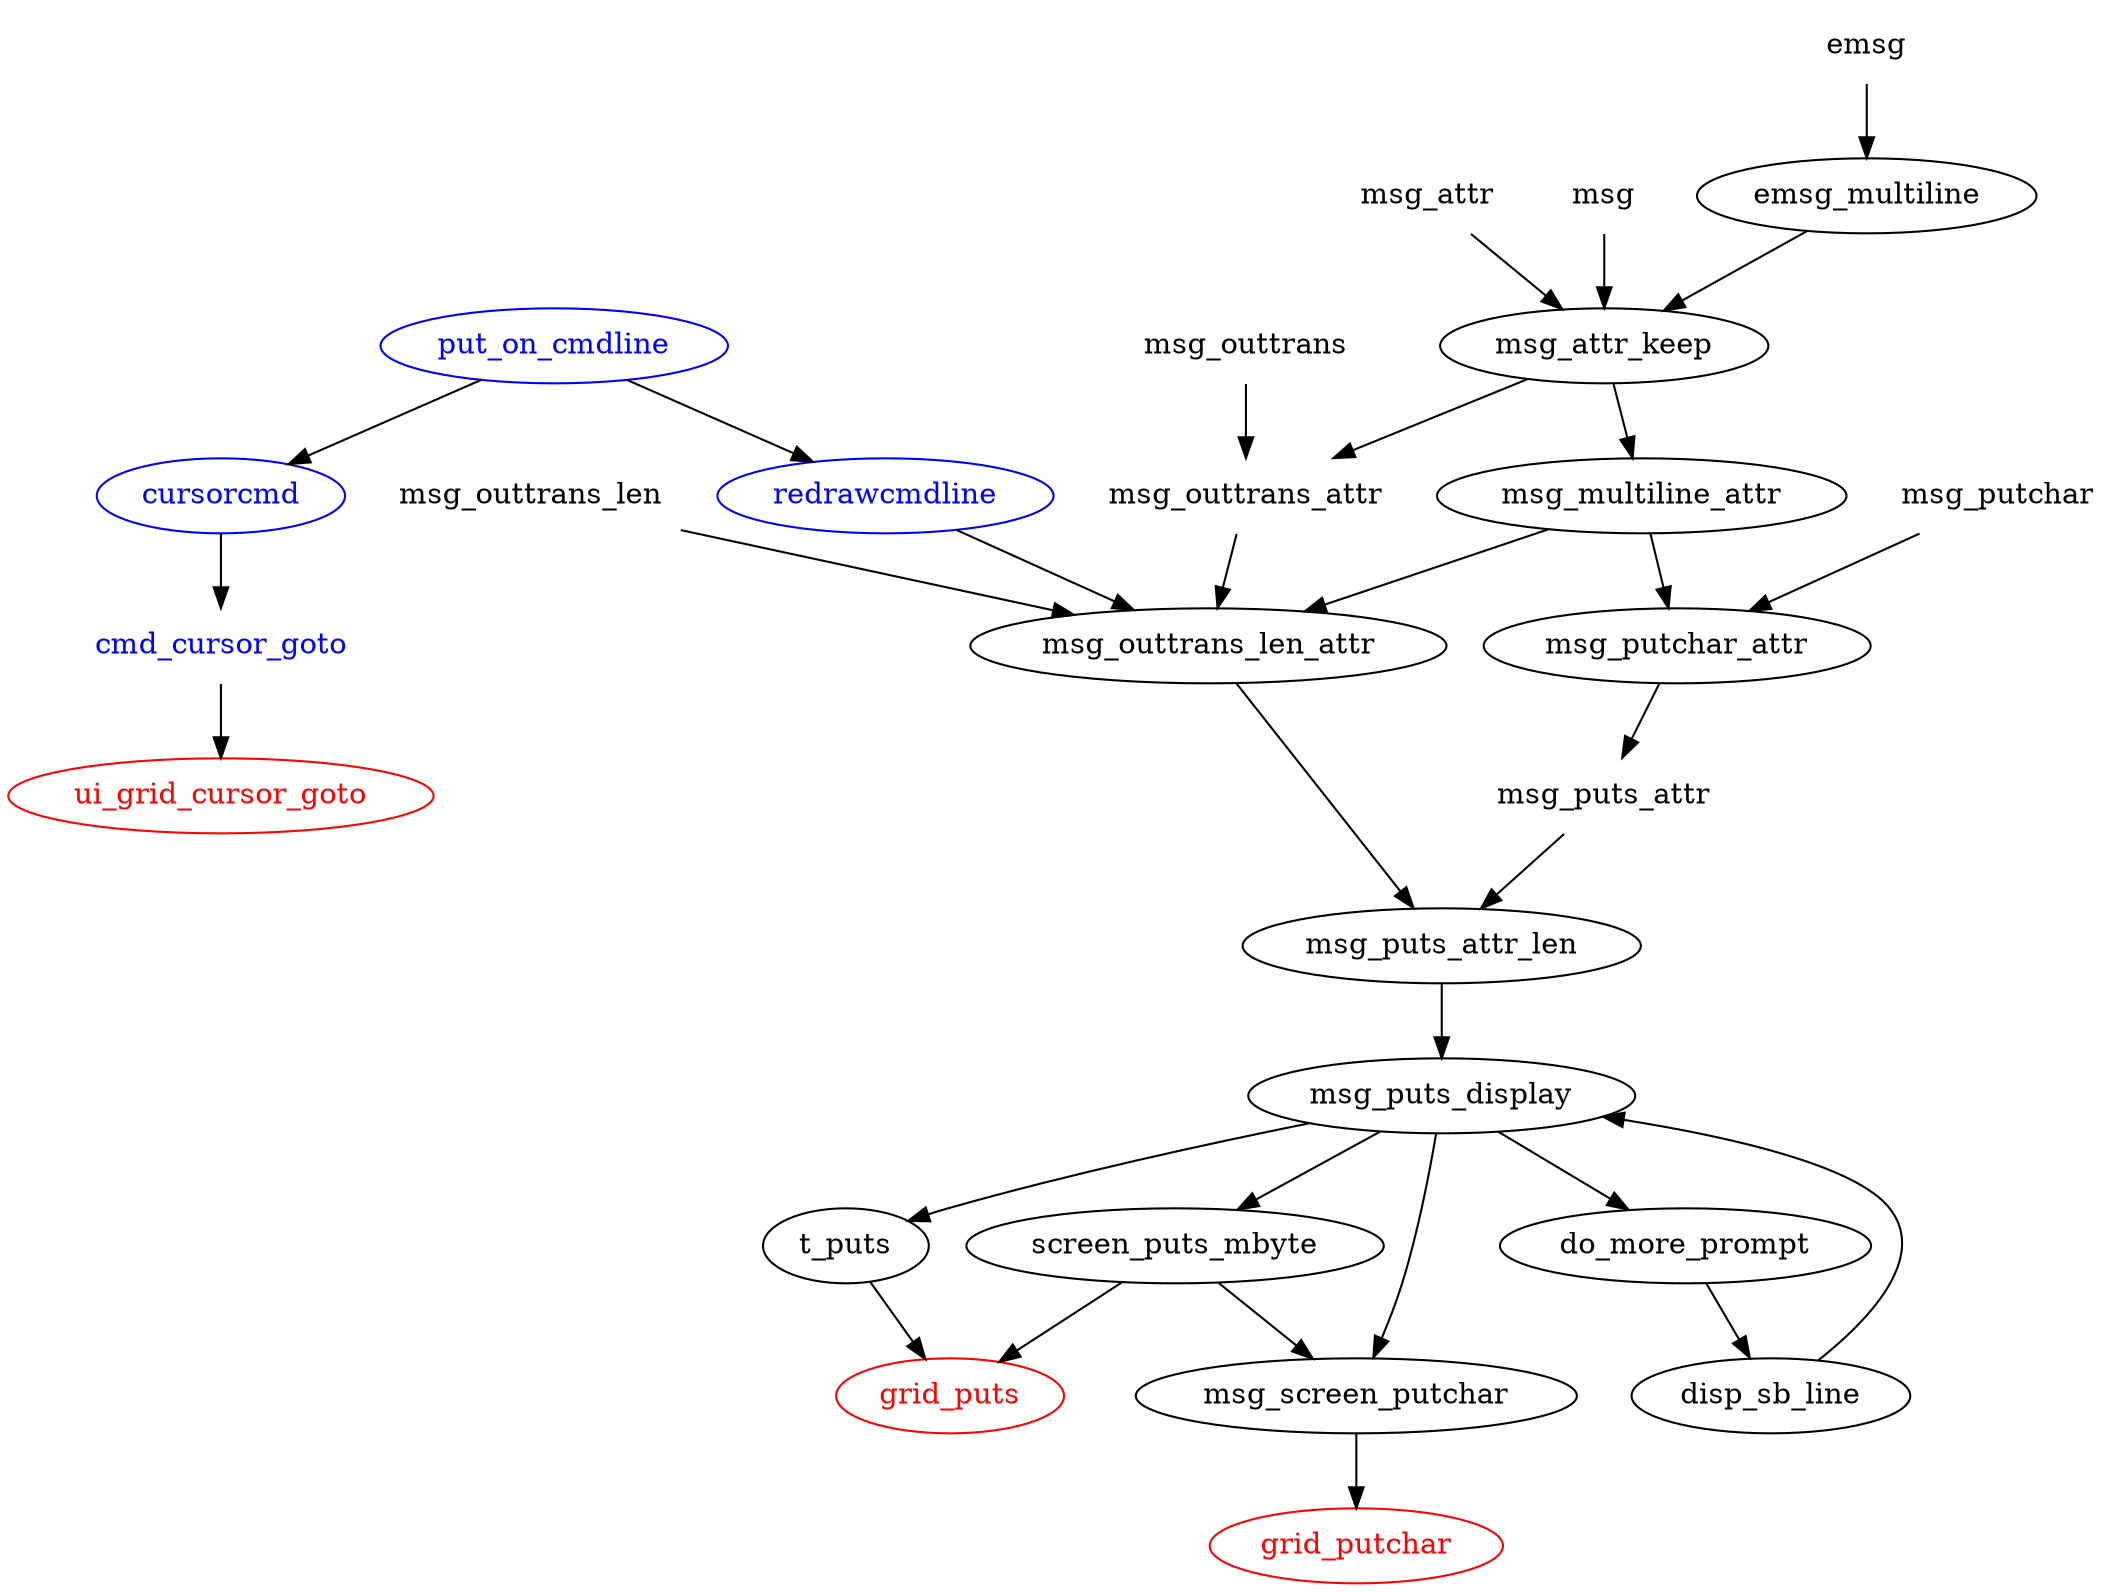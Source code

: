 digraph {
  redrawcmdline[color=blue,fontcolor=blue];
  put_on_cmdline -> redrawcmdline -> msg_outtrans_len_attr
  msg_outtrans_len_attr -> msg_puts_attr_len
  msg_putchar[shape=plaintext];
  msg_putchar -> msg_putchar_attr -> msg_puts_attr
  msg_puts_attr[shape=plaintext];
  msg_puts_attr -> msg_puts_attr_len
  msg_puts_attr_len -> msg_puts_display -> t_puts -> grid_puts
  msg_puts_display -> screen_puts_mbyte -> msg_screen_putchar
  msg_puts_display -> msg_screen_putchar -> grid_putchar
  screen_puts_mbyte -> grid_puts
  grid_puts[color=red,fontcolor=red];
  grid_putchar[color=red,fontcolor=red];
  msg_attr_keep -> msg_multiline_attr -> msg_outtrans_len_attr
  msg_multiline_attr -> msg_putchar_attr
  msg_attr -> msg_attr_keep -> msg_outtrans_attr
  msg_outtrans_attr[shape=plaintext]
  msg_outtrans_len[shape=plaintext]
  msg_outtrans[shape=plaintext]
  msg_outtrans -> msg_outtrans_attr -> msg_outtrans_len_attr
  msg_outtrans_len -> msg_outtrans_len_attr
  msg -> msg_attr_keep; msg[shape=plaintext]
  msg_attr[shape=plaintext]
  emsg -> emsg_multiline; emsg[shape=plaintext]
  emsg_multiline -> msg_attr_keep
  put_on_cmdline -> cursorcmd -> cmd_cursor_goto
  cursorcmd[color=blue,fontcolor=blue]
  cmd_cursor_goto[color=blue,fontcolor=blue,shape=plaintext]
  cmd_cursor_goto -> ui_grid_cursor_goto
  ui_grid_cursor_goto[color=red,fontcolor=red];
  put_on_cmdline[color=blue,fontcolor=blue]
  do_more_prompt -> disp_sb_line -> msg_puts_display
  msg_puts_display -> do_more_prompt
}

